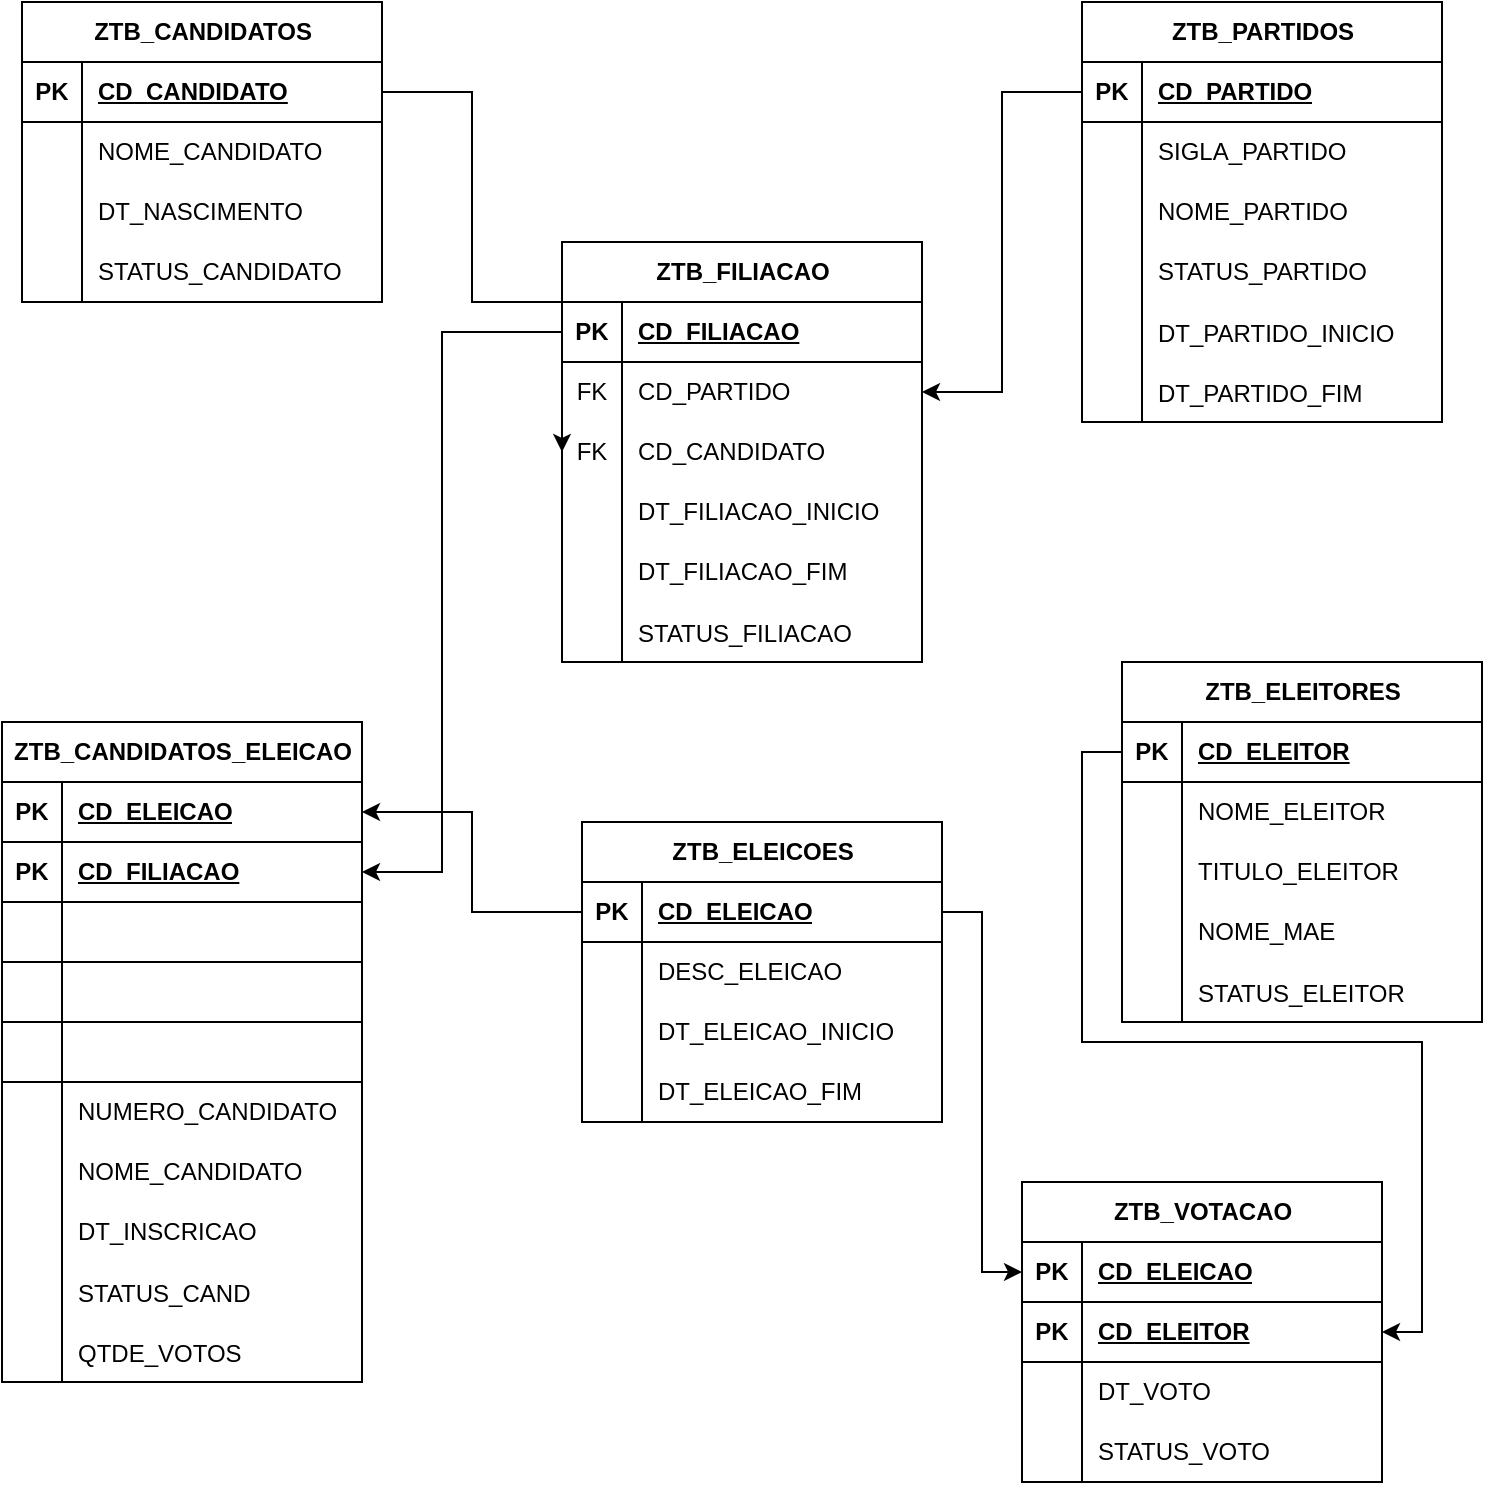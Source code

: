 <mxfile version="27.0.5">
  <diagram name="Página-1" id="LHLdbYDLwKnlRNUfdSUE">
    <mxGraphModel dx="1042" dy="527" grid="1" gridSize="10" guides="1" tooltips="1" connect="1" arrows="1" fold="1" page="1" pageScale="1" pageWidth="827" pageHeight="1169" math="0" shadow="0">
      <root>
        <mxCell id="0" />
        <mxCell id="1" parent="0" />
        <mxCell id="QNLO_LJFm2-wGWJ0qcla-3" value="ZTB_CANDIDATOS" style="shape=table;startSize=30;container=1;collapsible=1;childLayout=tableLayout;fixedRows=1;rowLines=0;fontStyle=1;align=center;resizeLast=1;html=1;" parent="1" vertex="1">
          <mxGeometry x="40" y="80" width="180" height="150" as="geometry" />
        </mxCell>
        <mxCell id="QNLO_LJFm2-wGWJ0qcla-4" value="" style="shape=tableRow;horizontal=0;startSize=0;swimlaneHead=0;swimlaneBody=0;fillColor=none;collapsible=0;dropTarget=0;points=[[0,0.5],[1,0.5]];portConstraint=eastwest;top=0;left=0;right=0;bottom=1;" parent="QNLO_LJFm2-wGWJ0qcla-3" vertex="1">
          <mxGeometry y="30" width="180" height="30" as="geometry" />
        </mxCell>
        <mxCell id="QNLO_LJFm2-wGWJ0qcla-5" value="PK" style="shape=partialRectangle;connectable=0;fillColor=none;top=0;left=0;bottom=0;right=0;fontStyle=1;overflow=hidden;whiteSpace=wrap;html=1;" parent="QNLO_LJFm2-wGWJ0qcla-4" vertex="1">
          <mxGeometry width="30" height="30" as="geometry">
            <mxRectangle width="30" height="30" as="alternateBounds" />
          </mxGeometry>
        </mxCell>
        <mxCell id="QNLO_LJFm2-wGWJ0qcla-6" value="CD_CANDIDATO" style="shape=partialRectangle;connectable=0;fillColor=none;top=0;left=0;bottom=0;right=0;align=left;spacingLeft=6;fontStyle=5;overflow=hidden;whiteSpace=wrap;html=1;" parent="QNLO_LJFm2-wGWJ0qcla-4" vertex="1">
          <mxGeometry x="30" width="150" height="30" as="geometry">
            <mxRectangle width="150" height="30" as="alternateBounds" />
          </mxGeometry>
        </mxCell>
        <mxCell id="QNLO_LJFm2-wGWJ0qcla-7" value="" style="shape=tableRow;horizontal=0;startSize=0;swimlaneHead=0;swimlaneBody=0;fillColor=none;collapsible=0;dropTarget=0;points=[[0,0.5],[1,0.5]];portConstraint=eastwest;top=0;left=0;right=0;bottom=0;" parent="QNLO_LJFm2-wGWJ0qcla-3" vertex="1">
          <mxGeometry y="60" width="180" height="30" as="geometry" />
        </mxCell>
        <mxCell id="QNLO_LJFm2-wGWJ0qcla-8" value="" style="shape=partialRectangle;connectable=0;fillColor=none;top=0;left=0;bottom=0;right=0;editable=1;overflow=hidden;whiteSpace=wrap;html=1;" parent="QNLO_LJFm2-wGWJ0qcla-7" vertex="1">
          <mxGeometry width="30" height="30" as="geometry">
            <mxRectangle width="30" height="30" as="alternateBounds" />
          </mxGeometry>
        </mxCell>
        <mxCell id="QNLO_LJFm2-wGWJ0qcla-9" value="NOME_CANDIDATO" style="shape=partialRectangle;connectable=0;fillColor=none;top=0;left=0;bottom=0;right=0;align=left;spacingLeft=6;overflow=hidden;whiteSpace=wrap;html=1;" parent="QNLO_LJFm2-wGWJ0qcla-7" vertex="1">
          <mxGeometry x="30" width="150" height="30" as="geometry">
            <mxRectangle width="150" height="30" as="alternateBounds" />
          </mxGeometry>
        </mxCell>
        <mxCell id="QNLO_LJFm2-wGWJ0qcla-10" value="" style="shape=tableRow;horizontal=0;startSize=0;swimlaneHead=0;swimlaneBody=0;fillColor=none;collapsible=0;dropTarget=0;points=[[0,0.5],[1,0.5]];portConstraint=eastwest;top=0;left=0;right=0;bottom=0;" parent="QNLO_LJFm2-wGWJ0qcla-3" vertex="1">
          <mxGeometry y="90" width="180" height="30" as="geometry" />
        </mxCell>
        <mxCell id="QNLO_LJFm2-wGWJ0qcla-11" value="" style="shape=partialRectangle;connectable=0;fillColor=none;top=0;left=0;bottom=0;right=0;editable=1;overflow=hidden;whiteSpace=wrap;html=1;" parent="QNLO_LJFm2-wGWJ0qcla-10" vertex="1">
          <mxGeometry width="30" height="30" as="geometry">
            <mxRectangle width="30" height="30" as="alternateBounds" />
          </mxGeometry>
        </mxCell>
        <mxCell id="QNLO_LJFm2-wGWJ0qcla-12" value="DT_NASCIMENTO" style="shape=partialRectangle;connectable=0;fillColor=none;top=0;left=0;bottom=0;right=0;align=left;spacingLeft=6;overflow=hidden;whiteSpace=wrap;html=1;" parent="QNLO_LJFm2-wGWJ0qcla-10" vertex="1">
          <mxGeometry x="30" width="150" height="30" as="geometry">
            <mxRectangle width="150" height="30" as="alternateBounds" />
          </mxGeometry>
        </mxCell>
        <mxCell id="QNLO_LJFm2-wGWJ0qcla-13" value="" style="shape=tableRow;horizontal=0;startSize=0;swimlaneHead=0;swimlaneBody=0;fillColor=none;collapsible=0;dropTarget=0;points=[[0,0.5],[1,0.5]];portConstraint=eastwest;top=0;left=0;right=0;bottom=0;" parent="QNLO_LJFm2-wGWJ0qcla-3" vertex="1">
          <mxGeometry y="120" width="180" height="30" as="geometry" />
        </mxCell>
        <mxCell id="QNLO_LJFm2-wGWJ0qcla-14" value="" style="shape=partialRectangle;connectable=0;fillColor=none;top=0;left=0;bottom=0;right=0;editable=1;overflow=hidden;whiteSpace=wrap;html=1;" parent="QNLO_LJFm2-wGWJ0qcla-13" vertex="1">
          <mxGeometry width="30" height="30" as="geometry">
            <mxRectangle width="30" height="30" as="alternateBounds" />
          </mxGeometry>
        </mxCell>
        <mxCell id="QNLO_LJFm2-wGWJ0qcla-15" value="STATUS_CANDIDATO" style="shape=partialRectangle;connectable=0;fillColor=none;top=0;left=0;bottom=0;right=0;align=left;spacingLeft=6;overflow=hidden;whiteSpace=wrap;html=1;" parent="QNLO_LJFm2-wGWJ0qcla-13" vertex="1">
          <mxGeometry x="30" width="150" height="30" as="geometry">
            <mxRectangle width="150" height="30" as="alternateBounds" />
          </mxGeometry>
        </mxCell>
        <mxCell id="QNLO_LJFm2-wGWJ0qcla-16" value="ZTB_PARTIDOS" style="shape=table;startSize=30;container=1;collapsible=1;childLayout=tableLayout;fixedRows=1;rowLines=0;fontStyle=1;align=center;resizeLast=1;html=1;" parent="1" vertex="1">
          <mxGeometry x="570" y="80" width="180" height="210" as="geometry" />
        </mxCell>
        <mxCell id="QNLO_LJFm2-wGWJ0qcla-17" value="" style="shape=tableRow;horizontal=0;startSize=0;swimlaneHead=0;swimlaneBody=0;fillColor=none;collapsible=0;dropTarget=0;points=[[0,0.5],[1,0.5]];portConstraint=eastwest;top=0;left=0;right=0;bottom=1;" parent="QNLO_LJFm2-wGWJ0qcla-16" vertex="1">
          <mxGeometry y="30" width="180" height="30" as="geometry" />
        </mxCell>
        <mxCell id="QNLO_LJFm2-wGWJ0qcla-18" value="PK" style="shape=partialRectangle;connectable=0;fillColor=none;top=0;left=0;bottom=0;right=0;fontStyle=1;overflow=hidden;whiteSpace=wrap;html=1;" parent="QNLO_LJFm2-wGWJ0qcla-17" vertex="1">
          <mxGeometry width="30" height="30" as="geometry">
            <mxRectangle width="30" height="30" as="alternateBounds" />
          </mxGeometry>
        </mxCell>
        <mxCell id="QNLO_LJFm2-wGWJ0qcla-19" value="CD_PARTIDO" style="shape=partialRectangle;connectable=0;fillColor=none;top=0;left=0;bottom=0;right=0;align=left;spacingLeft=6;fontStyle=5;overflow=hidden;whiteSpace=wrap;html=1;" parent="QNLO_LJFm2-wGWJ0qcla-17" vertex="1">
          <mxGeometry x="30" width="150" height="30" as="geometry">
            <mxRectangle width="150" height="30" as="alternateBounds" />
          </mxGeometry>
        </mxCell>
        <mxCell id="QNLO_LJFm2-wGWJ0qcla-20" value="" style="shape=tableRow;horizontal=0;startSize=0;swimlaneHead=0;swimlaneBody=0;fillColor=none;collapsible=0;dropTarget=0;points=[[0,0.5],[1,0.5]];portConstraint=eastwest;top=0;left=0;right=0;bottom=0;" parent="QNLO_LJFm2-wGWJ0qcla-16" vertex="1">
          <mxGeometry y="60" width="180" height="30" as="geometry" />
        </mxCell>
        <mxCell id="QNLO_LJFm2-wGWJ0qcla-21" value="" style="shape=partialRectangle;connectable=0;fillColor=none;top=0;left=0;bottom=0;right=0;editable=1;overflow=hidden;whiteSpace=wrap;html=1;" parent="QNLO_LJFm2-wGWJ0qcla-20" vertex="1">
          <mxGeometry width="30" height="30" as="geometry">
            <mxRectangle width="30" height="30" as="alternateBounds" />
          </mxGeometry>
        </mxCell>
        <mxCell id="QNLO_LJFm2-wGWJ0qcla-22" value="SIGLA_PARTIDO" style="shape=partialRectangle;connectable=0;fillColor=none;top=0;left=0;bottom=0;right=0;align=left;spacingLeft=6;overflow=hidden;whiteSpace=wrap;html=1;" parent="QNLO_LJFm2-wGWJ0qcla-20" vertex="1">
          <mxGeometry x="30" width="150" height="30" as="geometry">
            <mxRectangle width="150" height="30" as="alternateBounds" />
          </mxGeometry>
        </mxCell>
        <mxCell id="QNLO_LJFm2-wGWJ0qcla-23" value="" style="shape=tableRow;horizontal=0;startSize=0;swimlaneHead=0;swimlaneBody=0;fillColor=none;collapsible=0;dropTarget=0;points=[[0,0.5],[1,0.5]];portConstraint=eastwest;top=0;left=0;right=0;bottom=0;" parent="QNLO_LJFm2-wGWJ0qcla-16" vertex="1">
          <mxGeometry y="90" width="180" height="30" as="geometry" />
        </mxCell>
        <mxCell id="QNLO_LJFm2-wGWJ0qcla-24" value="" style="shape=partialRectangle;connectable=0;fillColor=none;top=0;left=0;bottom=0;right=0;editable=1;overflow=hidden;whiteSpace=wrap;html=1;" parent="QNLO_LJFm2-wGWJ0qcla-23" vertex="1">
          <mxGeometry width="30" height="30" as="geometry">
            <mxRectangle width="30" height="30" as="alternateBounds" />
          </mxGeometry>
        </mxCell>
        <mxCell id="QNLO_LJFm2-wGWJ0qcla-25" value="NOME_PARTIDO" style="shape=partialRectangle;connectable=0;fillColor=none;top=0;left=0;bottom=0;right=0;align=left;spacingLeft=6;overflow=hidden;whiteSpace=wrap;html=1;" parent="QNLO_LJFm2-wGWJ0qcla-23" vertex="1">
          <mxGeometry x="30" width="150" height="30" as="geometry">
            <mxRectangle width="150" height="30" as="alternateBounds" />
          </mxGeometry>
        </mxCell>
        <mxCell id="QNLO_LJFm2-wGWJ0qcla-26" value="" style="shape=tableRow;horizontal=0;startSize=0;swimlaneHead=0;swimlaneBody=0;fillColor=none;collapsible=0;dropTarget=0;points=[[0,0.5],[1,0.5]];portConstraint=eastwest;top=0;left=0;right=0;bottom=0;" parent="QNLO_LJFm2-wGWJ0qcla-16" vertex="1">
          <mxGeometry y="120" width="180" height="30" as="geometry" />
        </mxCell>
        <mxCell id="QNLO_LJFm2-wGWJ0qcla-27" value="" style="shape=partialRectangle;connectable=0;fillColor=none;top=0;left=0;bottom=0;right=0;editable=1;overflow=hidden;whiteSpace=wrap;html=1;" parent="QNLO_LJFm2-wGWJ0qcla-26" vertex="1">
          <mxGeometry width="30" height="30" as="geometry">
            <mxRectangle width="30" height="30" as="alternateBounds" />
          </mxGeometry>
        </mxCell>
        <mxCell id="QNLO_LJFm2-wGWJ0qcla-28" value="STATUS_PARTIDO" style="shape=partialRectangle;connectable=0;fillColor=none;top=0;left=0;bottom=0;right=0;align=left;spacingLeft=6;overflow=hidden;whiteSpace=wrap;html=1;" parent="QNLO_LJFm2-wGWJ0qcla-26" vertex="1">
          <mxGeometry x="30" width="150" height="30" as="geometry">
            <mxRectangle width="150" height="30" as="alternateBounds" />
          </mxGeometry>
        </mxCell>
        <mxCell id="QNLO_LJFm2-wGWJ0qcla-32" value="" style="shape=tableRow;horizontal=0;startSize=0;swimlaneHead=0;swimlaneBody=0;fillColor=none;collapsible=0;dropTarget=0;points=[[0,0.5],[1,0.5]];portConstraint=eastwest;top=0;left=0;right=0;bottom=0;" parent="QNLO_LJFm2-wGWJ0qcla-16" vertex="1">
          <mxGeometry y="150" width="180" height="30" as="geometry" />
        </mxCell>
        <mxCell id="QNLO_LJFm2-wGWJ0qcla-33" value="" style="shape=partialRectangle;connectable=0;fillColor=none;top=0;left=0;bottom=0;right=0;editable=1;overflow=hidden;" parent="QNLO_LJFm2-wGWJ0qcla-32" vertex="1">
          <mxGeometry width="30" height="30" as="geometry">
            <mxRectangle width="30" height="30" as="alternateBounds" />
          </mxGeometry>
        </mxCell>
        <mxCell id="QNLO_LJFm2-wGWJ0qcla-34" value="DT_PARTIDO_INICIO" style="shape=partialRectangle;connectable=0;fillColor=none;top=0;left=0;bottom=0;right=0;align=left;spacingLeft=6;overflow=hidden;" parent="QNLO_LJFm2-wGWJ0qcla-32" vertex="1">
          <mxGeometry x="30" width="150" height="30" as="geometry">
            <mxRectangle width="150" height="30" as="alternateBounds" />
          </mxGeometry>
        </mxCell>
        <mxCell id="QNLO_LJFm2-wGWJ0qcla-36" value="" style="shape=tableRow;horizontal=0;startSize=0;swimlaneHead=0;swimlaneBody=0;fillColor=none;collapsible=0;dropTarget=0;points=[[0,0.5],[1,0.5]];portConstraint=eastwest;top=0;left=0;right=0;bottom=0;" parent="QNLO_LJFm2-wGWJ0qcla-16" vertex="1">
          <mxGeometry y="180" width="180" height="30" as="geometry" />
        </mxCell>
        <mxCell id="QNLO_LJFm2-wGWJ0qcla-37" value="" style="shape=partialRectangle;connectable=0;fillColor=none;top=0;left=0;bottom=0;right=0;editable=1;overflow=hidden;" parent="QNLO_LJFm2-wGWJ0qcla-36" vertex="1">
          <mxGeometry width="30" height="30" as="geometry">
            <mxRectangle width="30" height="30" as="alternateBounds" />
          </mxGeometry>
        </mxCell>
        <mxCell id="QNLO_LJFm2-wGWJ0qcla-38" value="DT_PARTIDO_FIM" style="shape=partialRectangle;connectable=0;fillColor=none;top=0;left=0;bottom=0;right=0;align=left;spacingLeft=6;overflow=hidden;" parent="QNLO_LJFm2-wGWJ0qcla-36" vertex="1">
          <mxGeometry x="30" width="150" height="30" as="geometry">
            <mxRectangle width="150" height="30" as="alternateBounds" />
          </mxGeometry>
        </mxCell>
        <mxCell id="QNLO_LJFm2-wGWJ0qcla-39" value="ZTB_FILIACAO" style="shape=table;startSize=30;container=1;collapsible=1;childLayout=tableLayout;fixedRows=1;rowLines=0;fontStyle=1;align=center;resizeLast=1;html=1;" parent="1" vertex="1">
          <mxGeometry x="310" y="200" width="180" height="210" as="geometry" />
        </mxCell>
        <mxCell id="QNLO_LJFm2-wGWJ0qcla-40" value="" style="shape=tableRow;horizontal=0;startSize=0;swimlaneHead=0;swimlaneBody=0;fillColor=none;collapsible=0;dropTarget=0;points=[[0,0.5],[1,0.5]];portConstraint=eastwest;top=0;left=0;right=0;bottom=1;" parent="QNLO_LJFm2-wGWJ0qcla-39" vertex="1">
          <mxGeometry y="30" width="180" height="30" as="geometry" />
        </mxCell>
        <mxCell id="QNLO_LJFm2-wGWJ0qcla-41" value="PK" style="shape=partialRectangle;connectable=0;fillColor=none;top=0;left=0;bottom=0;right=0;fontStyle=1;overflow=hidden;whiteSpace=wrap;html=1;" parent="QNLO_LJFm2-wGWJ0qcla-40" vertex="1">
          <mxGeometry width="30" height="30" as="geometry">
            <mxRectangle width="30" height="30" as="alternateBounds" />
          </mxGeometry>
        </mxCell>
        <mxCell id="QNLO_LJFm2-wGWJ0qcla-42" value="CD_FILIACAO" style="shape=partialRectangle;connectable=0;fillColor=none;top=0;left=0;bottom=0;right=0;align=left;spacingLeft=6;fontStyle=5;overflow=hidden;whiteSpace=wrap;html=1;" parent="QNLO_LJFm2-wGWJ0qcla-40" vertex="1">
          <mxGeometry x="30" width="150" height="30" as="geometry">
            <mxRectangle width="150" height="30" as="alternateBounds" />
          </mxGeometry>
        </mxCell>
        <mxCell id="QNLO_LJFm2-wGWJ0qcla-57" value="" style="shape=tableRow;horizontal=0;startSize=0;swimlaneHead=0;swimlaneBody=0;fillColor=none;collapsible=0;dropTarget=0;points=[[0,0.5],[1,0.5]];portConstraint=eastwest;top=0;left=0;right=0;bottom=0;" parent="QNLO_LJFm2-wGWJ0qcla-39" vertex="1">
          <mxGeometry y="60" width="180" height="30" as="geometry" />
        </mxCell>
        <mxCell id="QNLO_LJFm2-wGWJ0qcla-58" value="FK" style="shape=partialRectangle;connectable=0;fillColor=none;top=0;left=0;bottom=0;right=0;fontStyle=0;overflow=hidden;whiteSpace=wrap;html=1;" parent="QNLO_LJFm2-wGWJ0qcla-57" vertex="1">
          <mxGeometry width="30" height="30" as="geometry">
            <mxRectangle width="30" height="30" as="alternateBounds" />
          </mxGeometry>
        </mxCell>
        <mxCell id="QNLO_LJFm2-wGWJ0qcla-59" value="CD_PARTIDO" style="shape=partialRectangle;connectable=0;fillColor=none;top=0;left=0;bottom=0;right=0;align=left;spacingLeft=6;fontStyle=0;overflow=hidden;whiteSpace=wrap;html=1;" parent="QNLO_LJFm2-wGWJ0qcla-57" vertex="1">
          <mxGeometry x="30" width="150" height="30" as="geometry">
            <mxRectangle width="150" height="30" as="alternateBounds" />
          </mxGeometry>
        </mxCell>
        <mxCell id="QNLO_LJFm2-wGWJ0qcla-60" value="" style="shape=tableRow;horizontal=0;startSize=0;swimlaneHead=0;swimlaneBody=0;fillColor=none;collapsible=0;dropTarget=0;points=[[0,0.5],[1,0.5]];portConstraint=eastwest;top=0;left=0;right=0;bottom=0;" parent="QNLO_LJFm2-wGWJ0qcla-39" vertex="1">
          <mxGeometry y="90" width="180" height="30" as="geometry" />
        </mxCell>
        <mxCell id="QNLO_LJFm2-wGWJ0qcla-61" value="FK" style="shape=partialRectangle;connectable=0;fillColor=none;top=0;left=0;bottom=0;right=0;fontStyle=0;overflow=hidden;whiteSpace=wrap;html=1;" parent="QNLO_LJFm2-wGWJ0qcla-60" vertex="1">
          <mxGeometry width="30" height="30" as="geometry">
            <mxRectangle width="30" height="30" as="alternateBounds" />
          </mxGeometry>
        </mxCell>
        <mxCell id="QNLO_LJFm2-wGWJ0qcla-62" value="CD_CANDIDATO" style="shape=partialRectangle;connectable=0;fillColor=none;top=0;left=0;bottom=0;right=0;align=left;spacingLeft=6;fontStyle=0;overflow=hidden;whiteSpace=wrap;html=1;" parent="QNLO_LJFm2-wGWJ0qcla-60" vertex="1">
          <mxGeometry x="30" width="150" height="30" as="geometry">
            <mxRectangle width="150" height="30" as="alternateBounds" />
          </mxGeometry>
        </mxCell>
        <mxCell id="QNLO_LJFm2-wGWJ0qcla-46" value="" style="shape=tableRow;horizontal=0;startSize=0;swimlaneHead=0;swimlaneBody=0;fillColor=none;collapsible=0;dropTarget=0;points=[[0,0.5],[1,0.5]];portConstraint=eastwest;top=0;left=0;right=0;bottom=0;" parent="QNLO_LJFm2-wGWJ0qcla-39" vertex="1">
          <mxGeometry y="120" width="180" height="30" as="geometry" />
        </mxCell>
        <mxCell id="QNLO_LJFm2-wGWJ0qcla-47" value="" style="shape=partialRectangle;connectable=0;fillColor=none;top=0;left=0;bottom=0;right=0;editable=1;overflow=hidden;whiteSpace=wrap;html=1;" parent="QNLO_LJFm2-wGWJ0qcla-46" vertex="1">
          <mxGeometry width="30" height="30" as="geometry">
            <mxRectangle width="30" height="30" as="alternateBounds" />
          </mxGeometry>
        </mxCell>
        <mxCell id="QNLO_LJFm2-wGWJ0qcla-48" value="DT_FILIACAO_INICIO" style="shape=partialRectangle;connectable=0;fillColor=none;top=0;left=0;bottom=0;right=0;align=left;spacingLeft=6;overflow=hidden;whiteSpace=wrap;html=1;" parent="QNLO_LJFm2-wGWJ0qcla-46" vertex="1">
          <mxGeometry x="30" width="150" height="30" as="geometry">
            <mxRectangle width="150" height="30" as="alternateBounds" />
          </mxGeometry>
        </mxCell>
        <mxCell id="QNLO_LJFm2-wGWJ0qcla-49" value="" style="shape=tableRow;horizontal=0;startSize=0;swimlaneHead=0;swimlaneBody=0;fillColor=none;collapsible=0;dropTarget=0;points=[[0,0.5],[1,0.5]];portConstraint=eastwest;top=0;left=0;right=0;bottom=0;" parent="QNLO_LJFm2-wGWJ0qcla-39" vertex="1">
          <mxGeometry y="150" width="180" height="30" as="geometry" />
        </mxCell>
        <mxCell id="QNLO_LJFm2-wGWJ0qcla-50" value="" style="shape=partialRectangle;connectable=0;fillColor=none;top=0;left=0;bottom=0;right=0;editable=1;overflow=hidden;whiteSpace=wrap;html=1;" parent="QNLO_LJFm2-wGWJ0qcla-49" vertex="1">
          <mxGeometry width="30" height="30" as="geometry">
            <mxRectangle width="30" height="30" as="alternateBounds" />
          </mxGeometry>
        </mxCell>
        <mxCell id="QNLO_LJFm2-wGWJ0qcla-51" value="DT_FILIACAO_FIM" style="shape=partialRectangle;connectable=0;fillColor=none;top=0;left=0;bottom=0;right=0;align=left;spacingLeft=6;overflow=hidden;whiteSpace=wrap;html=1;" parent="QNLO_LJFm2-wGWJ0qcla-49" vertex="1">
          <mxGeometry x="30" width="150" height="30" as="geometry">
            <mxRectangle width="150" height="30" as="alternateBounds" />
          </mxGeometry>
        </mxCell>
        <mxCell id="QNLO_LJFm2-wGWJ0qcla-67" value="" style="shape=tableRow;horizontal=0;startSize=0;swimlaneHead=0;swimlaneBody=0;fillColor=none;collapsible=0;dropTarget=0;points=[[0,0.5],[1,0.5]];portConstraint=eastwest;top=0;left=0;right=0;bottom=0;" parent="QNLO_LJFm2-wGWJ0qcla-39" vertex="1">
          <mxGeometry y="180" width="180" height="30" as="geometry" />
        </mxCell>
        <mxCell id="QNLO_LJFm2-wGWJ0qcla-68" value="" style="shape=partialRectangle;connectable=0;fillColor=none;top=0;left=0;bottom=0;right=0;editable=1;overflow=hidden;" parent="QNLO_LJFm2-wGWJ0qcla-67" vertex="1">
          <mxGeometry width="30" height="30" as="geometry">
            <mxRectangle width="30" height="30" as="alternateBounds" />
          </mxGeometry>
        </mxCell>
        <mxCell id="QNLO_LJFm2-wGWJ0qcla-69" value="STATUS_FILIACAO" style="shape=partialRectangle;connectable=0;fillColor=none;top=0;left=0;bottom=0;right=0;align=left;spacingLeft=6;overflow=hidden;" parent="QNLO_LJFm2-wGWJ0qcla-67" vertex="1">
          <mxGeometry x="30" width="150" height="30" as="geometry">
            <mxRectangle width="150" height="30" as="alternateBounds" />
          </mxGeometry>
        </mxCell>
        <mxCell id="Yocsdc2WakLaZkrF_-Ts-1" value="ZTB_ELEICOES" style="shape=table;startSize=30;container=1;collapsible=1;childLayout=tableLayout;fixedRows=1;rowLines=0;fontStyle=1;align=center;resizeLast=1;html=1;" parent="1" vertex="1">
          <mxGeometry x="320" y="490" width="180" height="150" as="geometry" />
        </mxCell>
        <mxCell id="Yocsdc2WakLaZkrF_-Ts-2" value="" style="shape=tableRow;horizontal=0;startSize=0;swimlaneHead=0;swimlaneBody=0;fillColor=none;collapsible=0;dropTarget=0;points=[[0,0.5],[1,0.5]];portConstraint=eastwest;top=0;left=0;right=0;bottom=1;" parent="Yocsdc2WakLaZkrF_-Ts-1" vertex="1">
          <mxGeometry y="30" width="180" height="30" as="geometry" />
        </mxCell>
        <mxCell id="Yocsdc2WakLaZkrF_-Ts-3" value="PK" style="shape=partialRectangle;connectable=0;fillColor=none;top=0;left=0;bottom=0;right=0;fontStyle=1;overflow=hidden;whiteSpace=wrap;html=1;" parent="Yocsdc2WakLaZkrF_-Ts-2" vertex="1">
          <mxGeometry width="30" height="30" as="geometry">
            <mxRectangle width="30" height="30" as="alternateBounds" />
          </mxGeometry>
        </mxCell>
        <mxCell id="Yocsdc2WakLaZkrF_-Ts-4" value="CD_ELEICAO" style="shape=partialRectangle;connectable=0;fillColor=none;top=0;left=0;bottom=0;right=0;align=left;spacingLeft=6;fontStyle=5;overflow=hidden;whiteSpace=wrap;html=1;" parent="Yocsdc2WakLaZkrF_-Ts-2" vertex="1">
          <mxGeometry x="30" width="150" height="30" as="geometry">
            <mxRectangle width="150" height="30" as="alternateBounds" />
          </mxGeometry>
        </mxCell>
        <mxCell id="Yocsdc2WakLaZkrF_-Ts-5" value="" style="shape=tableRow;horizontal=0;startSize=0;swimlaneHead=0;swimlaneBody=0;fillColor=none;collapsible=0;dropTarget=0;points=[[0,0.5],[1,0.5]];portConstraint=eastwest;top=0;left=0;right=0;bottom=0;" parent="Yocsdc2WakLaZkrF_-Ts-1" vertex="1">
          <mxGeometry y="60" width="180" height="30" as="geometry" />
        </mxCell>
        <mxCell id="Yocsdc2WakLaZkrF_-Ts-6" value="" style="shape=partialRectangle;connectable=0;fillColor=none;top=0;left=0;bottom=0;right=0;editable=1;overflow=hidden;whiteSpace=wrap;html=1;" parent="Yocsdc2WakLaZkrF_-Ts-5" vertex="1">
          <mxGeometry width="30" height="30" as="geometry">
            <mxRectangle width="30" height="30" as="alternateBounds" />
          </mxGeometry>
        </mxCell>
        <mxCell id="Yocsdc2WakLaZkrF_-Ts-7" value="DESC_ELEICAO" style="shape=partialRectangle;connectable=0;fillColor=none;top=0;left=0;bottom=0;right=0;align=left;spacingLeft=6;overflow=hidden;whiteSpace=wrap;html=1;" parent="Yocsdc2WakLaZkrF_-Ts-5" vertex="1">
          <mxGeometry x="30" width="150" height="30" as="geometry">
            <mxRectangle width="150" height="30" as="alternateBounds" />
          </mxGeometry>
        </mxCell>
        <mxCell id="Yocsdc2WakLaZkrF_-Ts-8" value="" style="shape=tableRow;horizontal=0;startSize=0;swimlaneHead=0;swimlaneBody=0;fillColor=none;collapsible=0;dropTarget=0;points=[[0,0.5],[1,0.5]];portConstraint=eastwest;top=0;left=0;right=0;bottom=0;" parent="Yocsdc2WakLaZkrF_-Ts-1" vertex="1">
          <mxGeometry y="90" width="180" height="30" as="geometry" />
        </mxCell>
        <mxCell id="Yocsdc2WakLaZkrF_-Ts-9" value="" style="shape=partialRectangle;connectable=0;fillColor=none;top=0;left=0;bottom=0;right=0;editable=1;overflow=hidden;whiteSpace=wrap;html=1;" parent="Yocsdc2WakLaZkrF_-Ts-8" vertex="1">
          <mxGeometry width="30" height="30" as="geometry">
            <mxRectangle width="30" height="30" as="alternateBounds" />
          </mxGeometry>
        </mxCell>
        <mxCell id="Yocsdc2WakLaZkrF_-Ts-10" value="DT_ELEICAO_INICIO" style="shape=partialRectangle;connectable=0;fillColor=none;top=0;left=0;bottom=0;right=0;align=left;spacingLeft=6;overflow=hidden;whiteSpace=wrap;html=1;" parent="Yocsdc2WakLaZkrF_-Ts-8" vertex="1">
          <mxGeometry x="30" width="150" height="30" as="geometry">
            <mxRectangle width="150" height="30" as="alternateBounds" />
          </mxGeometry>
        </mxCell>
        <mxCell id="Yocsdc2WakLaZkrF_-Ts-11" value="" style="shape=tableRow;horizontal=0;startSize=0;swimlaneHead=0;swimlaneBody=0;fillColor=none;collapsible=0;dropTarget=0;points=[[0,0.5],[1,0.5]];portConstraint=eastwest;top=0;left=0;right=0;bottom=0;" parent="Yocsdc2WakLaZkrF_-Ts-1" vertex="1">
          <mxGeometry y="120" width="180" height="30" as="geometry" />
        </mxCell>
        <mxCell id="Yocsdc2WakLaZkrF_-Ts-12" value="" style="shape=partialRectangle;connectable=0;fillColor=none;top=0;left=0;bottom=0;right=0;editable=1;overflow=hidden;whiteSpace=wrap;html=1;" parent="Yocsdc2WakLaZkrF_-Ts-11" vertex="1">
          <mxGeometry width="30" height="30" as="geometry">
            <mxRectangle width="30" height="30" as="alternateBounds" />
          </mxGeometry>
        </mxCell>
        <mxCell id="Yocsdc2WakLaZkrF_-Ts-13" value="DT_ELEICAO_FIM" style="shape=partialRectangle;connectable=0;fillColor=none;top=0;left=0;bottom=0;right=0;align=left;spacingLeft=6;overflow=hidden;whiteSpace=wrap;html=1;" parent="Yocsdc2WakLaZkrF_-Ts-11" vertex="1">
          <mxGeometry x="30" width="150" height="30" as="geometry">
            <mxRectangle width="150" height="30" as="alternateBounds" />
          </mxGeometry>
        </mxCell>
        <mxCell id="Yocsdc2WakLaZkrF_-Ts-14" value="ZTB_VOTACAO" style="shape=table;startSize=30;container=1;collapsible=1;childLayout=tableLayout;fixedRows=1;rowLines=0;fontStyle=1;align=center;resizeLast=1;html=1;" parent="1" vertex="1">
          <mxGeometry x="540" y="670" width="180" height="150" as="geometry" />
        </mxCell>
        <mxCell id="Yocsdc2WakLaZkrF_-Ts-15" value="" style="shape=tableRow;horizontal=0;startSize=0;swimlaneHead=0;swimlaneBody=0;fillColor=none;collapsible=0;dropTarget=0;points=[[0,0.5],[1,0.5]];portConstraint=eastwest;top=0;left=0;right=0;bottom=1;" parent="Yocsdc2WakLaZkrF_-Ts-14" vertex="1">
          <mxGeometry y="30" width="180" height="30" as="geometry" />
        </mxCell>
        <mxCell id="Yocsdc2WakLaZkrF_-Ts-16" value="PK" style="shape=partialRectangle;connectable=0;fillColor=none;top=0;left=0;bottom=0;right=0;fontStyle=1;overflow=hidden;whiteSpace=wrap;html=1;" parent="Yocsdc2WakLaZkrF_-Ts-15" vertex="1">
          <mxGeometry width="30" height="30" as="geometry">
            <mxRectangle width="30" height="30" as="alternateBounds" />
          </mxGeometry>
        </mxCell>
        <mxCell id="Yocsdc2WakLaZkrF_-Ts-17" value="CD_ELEICAO" style="shape=partialRectangle;connectable=0;fillColor=none;top=0;left=0;bottom=0;right=0;align=left;spacingLeft=6;fontStyle=5;overflow=hidden;whiteSpace=wrap;html=1;" parent="Yocsdc2WakLaZkrF_-Ts-15" vertex="1">
          <mxGeometry x="30" width="150" height="30" as="geometry">
            <mxRectangle width="150" height="30" as="alternateBounds" />
          </mxGeometry>
        </mxCell>
        <mxCell id="Yocsdc2WakLaZkrF_-Ts-33" value="" style="shape=tableRow;horizontal=0;startSize=0;swimlaneHead=0;swimlaneBody=0;fillColor=none;collapsible=0;dropTarget=0;points=[[0,0.5],[1,0.5]];portConstraint=eastwest;top=0;left=0;right=0;bottom=1;" parent="Yocsdc2WakLaZkrF_-Ts-14" vertex="1">
          <mxGeometry y="60" width="180" height="30" as="geometry" />
        </mxCell>
        <mxCell id="Yocsdc2WakLaZkrF_-Ts-34" value="PK" style="shape=partialRectangle;connectable=0;fillColor=none;top=0;left=0;bottom=0;right=0;fontStyle=1;overflow=hidden;whiteSpace=wrap;html=1;" parent="Yocsdc2WakLaZkrF_-Ts-33" vertex="1">
          <mxGeometry width="30" height="30" as="geometry">
            <mxRectangle width="30" height="30" as="alternateBounds" />
          </mxGeometry>
        </mxCell>
        <mxCell id="Yocsdc2WakLaZkrF_-Ts-35" value="CD_ELEITOR" style="shape=partialRectangle;connectable=0;fillColor=none;top=0;left=0;bottom=0;right=0;align=left;spacingLeft=6;fontStyle=5;overflow=hidden;whiteSpace=wrap;html=1;" parent="Yocsdc2WakLaZkrF_-Ts-33" vertex="1">
          <mxGeometry x="30" width="150" height="30" as="geometry">
            <mxRectangle width="150" height="30" as="alternateBounds" />
          </mxGeometry>
        </mxCell>
        <mxCell id="Yocsdc2WakLaZkrF_-Ts-18" value="" style="shape=tableRow;horizontal=0;startSize=0;swimlaneHead=0;swimlaneBody=0;fillColor=none;collapsible=0;dropTarget=0;points=[[0,0.5],[1,0.5]];portConstraint=eastwest;top=0;left=0;right=0;bottom=0;" parent="Yocsdc2WakLaZkrF_-Ts-14" vertex="1">
          <mxGeometry y="90" width="180" height="30" as="geometry" />
        </mxCell>
        <mxCell id="Yocsdc2WakLaZkrF_-Ts-19" value="" style="shape=partialRectangle;connectable=0;fillColor=none;top=0;left=0;bottom=0;right=0;editable=1;overflow=hidden;whiteSpace=wrap;html=1;" parent="Yocsdc2WakLaZkrF_-Ts-18" vertex="1">
          <mxGeometry width="30" height="30" as="geometry">
            <mxRectangle width="30" height="30" as="alternateBounds" />
          </mxGeometry>
        </mxCell>
        <mxCell id="Yocsdc2WakLaZkrF_-Ts-20" value="DT_VOTO" style="shape=partialRectangle;connectable=0;fillColor=none;top=0;left=0;bottom=0;right=0;align=left;spacingLeft=6;overflow=hidden;whiteSpace=wrap;html=1;" parent="Yocsdc2WakLaZkrF_-Ts-18" vertex="1">
          <mxGeometry x="30" width="150" height="30" as="geometry">
            <mxRectangle width="150" height="30" as="alternateBounds" />
          </mxGeometry>
        </mxCell>
        <mxCell id="Yocsdc2WakLaZkrF_-Ts-30" value="" style="shape=tableRow;horizontal=0;startSize=0;swimlaneHead=0;swimlaneBody=0;fillColor=none;collapsible=0;dropTarget=0;points=[[0,0.5],[1,0.5]];portConstraint=eastwest;top=0;left=0;right=0;bottom=0;" parent="Yocsdc2WakLaZkrF_-Ts-14" vertex="1">
          <mxGeometry y="120" width="180" height="30" as="geometry" />
        </mxCell>
        <mxCell id="Yocsdc2WakLaZkrF_-Ts-31" value="" style="shape=partialRectangle;connectable=0;fillColor=none;top=0;left=0;bottom=0;right=0;fontStyle=0;overflow=hidden;whiteSpace=wrap;html=1;" parent="Yocsdc2WakLaZkrF_-Ts-30" vertex="1">
          <mxGeometry width="30" height="30" as="geometry">
            <mxRectangle width="30" height="30" as="alternateBounds" />
          </mxGeometry>
        </mxCell>
        <mxCell id="Yocsdc2WakLaZkrF_-Ts-32" value="STATUS_VOTO" style="shape=partialRectangle;connectable=0;fillColor=none;top=0;left=0;bottom=0;right=0;align=left;spacingLeft=6;fontStyle=0;overflow=hidden;whiteSpace=wrap;html=1;" parent="Yocsdc2WakLaZkrF_-Ts-30" vertex="1">
          <mxGeometry x="30" width="150" height="30" as="geometry">
            <mxRectangle width="150" height="30" as="alternateBounds" />
          </mxGeometry>
        </mxCell>
        <mxCell id="Yocsdc2WakLaZkrF_-Ts-36" value="ZTB_ELEITORES" style="shape=table;startSize=30;container=1;collapsible=1;childLayout=tableLayout;fixedRows=1;rowLines=0;fontStyle=1;align=center;resizeLast=1;html=1;" parent="1" vertex="1">
          <mxGeometry x="590" y="410" width="180" height="180" as="geometry" />
        </mxCell>
        <mxCell id="Yocsdc2WakLaZkrF_-Ts-37" value="" style="shape=tableRow;horizontal=0;startSize=0;swimlaneHead=0;swimlaneBody=0;fillColor=none;collapsible=0;dropTarget=0;points=[[0,0.5],[1,0.5]];portConstraint=eastwest;top=0;left=0;right=0;bottom=1;" parent="Yocsdc2WakLaZkrF_-Ts-36" vertex="1">
          <mxGeometry y="30" width="180" height="30" as="geometry" />
        </mxCell>
        <mxCell id="Yocsdc2WakLaZkrF_-Ts-38" value="PK" style="shape=partialRectangle;connectable=0;fillColor=none;top=0;left=0;bottom=0;right=0;fontStyle=1;overflow=hidden;whiteSpace=wrap;html=1;" parent="Yocsdc2WakLaZkrF_-Ts-37" vertex="1">
          <mxGeometry width="30" height="30" as="geometry">
            <mxRectangle width="30" height="30" as="alternateBounds" />
          </mxGeometry>
        </mxCell>
        <mxCell id="Yocsdc2WakLaZkrF_-Ts-39" value="CD_ELEITOR" style="shape=partialRectangle;connectable=0;fillColor=none;top=0;left=0;bottom=0;right=0;align=left;spacingLeft=6;fontStyle=5;overflow=hidden;whiteSpace=wrap;html=1;" parent="Yocsdc2WakLaZkrF_-Ts-37" vertex="1">
          <mxGeometry x="30" width="150" height="30" as="geometry">
            <mxRectangle width="150" height="30" as="alternateBounds" />
          </mxGeometry>
        </mxCell>
        <mxCell id="Yocsdc2WakLaZkrF_-Ts-40" value="" style="shape=tableRow;horizontal=0;startSize=0;swimlaneHead=0;swimlaneBody=0;fillColor=none;collapsible=0;dropTarget=0;points=[[0,0.5],[1,0.5]];portConstraint=eastwest;top=0;left=0;right=0;bottom=0;" parent="Yocsdc2WakLaZkrF_-Ts-36" vertex="1">
          <mxGeometry y="60" width="180" height="30" as="geometry" />
        </mxCell>
        <mxCell id="Yocsdc2WakLaZkrF_-Ts-41" value="" style="shape=partialRectangle;connectable=0;fillColor=none;top=0;left=0;bottom=0;right=0;editable=1;overflow=hidden;whiteSpace=wrap;html=1;" parent="Yocsdc2WakLaZkrF_-Ts-40" vertex="1">
          <mxGeometry width="30" height="30" as="geometry">
            <mxRectangle width="30" height="30" as="alternateBounds" />
          </mxGeometry>
        </mxCell>
        <mxCell id="Yocsdc2WakLaZkrF_-Ts-42" value="NOME_ELEITOR" style="shape=partialRectangle;connectable=0;fillColor=none;top=0;left=0;bottom=0;right=0;align=left;spacingLeft=6;overflow=hidden;whiteSpace=wrap;html=1;" parent="Yocsdc2WakLaZkrF_-Ts-40" vertex="1">
          <mxGeometry x="30" width="150" height="30" as="geometry">
            <mxRectangle width="150" height="30" as="alternateBounds" />
          </mxGeometry>
        </mxCell>
        <mxCell id="Yocsdc2WakLaZkrF_-Ts-43" value="" style="shape=tableRow;horizontal=0;startSize=0;swimlaneHead=0;swimlaneBody=0;fillColor=none;collapsible=0;dropTarget=0;points=[[0,0.5],[1,0.5]];portConstraint=eastwest;top=0;left=0;right=0;bottom=0;" parent="Yocsdc2WakLaZkrF_-Ts-36" vertex="1">
          <mxGeometry y="90" width="180" height="30" as="geometry" />
        </mxCell>
        <mxCell id="Yocsdc2WakLaZkrF_-Ts-44" value="" style="shape=partialRectangle;connectable=0;fillColor=none;top=0;left=0;bottom=0;right=0;editable=1;overflow=hidden;whiteSpace=wrap;html=1;" parent="Yocsdc2WakLaZkrF_-Ts-43" vertex="1">
          <mxGeometry width="30" height="30" as="geometry">
            <mxRectangle width="30" height="30" as="alternateBounds" />
          </mxGeometry>
        </mxCell>
        <mxCell id="Yocsdc2WakLaZkrF_-Ts-45" value="TITULO_ELEITOR" style="shape=partialRectangle;connectable=0;fillColor=none;top=0;left=0;bottom=0;right=0;align=left;spacingLeft=6;overflow=hidden;whiteSpace=wrap;html=1;" parent="Yocsdc2WakLaZkrF_-Ts-43" vertex="1">
          <mxGeometry x="30" width="150" height="30" as="geometry">
            <mxRectangle width="150" height="30" as="alternateBounds" />
          </mxGeometry>
        </mxCell>
        <mxCell id="Yocsdc2WakLaZkrF_-Ts-46" value="" style="shape=tableRow;horizontal=0;startSize=0;swimlaneHead=0;swimlaneBody=0;fillColor=none;collapsible=0;dropTarget=0;points=[[0,0.5],[1,0.5]];portConstraint=eastwest;top=0;left=0;right=0;bottom=0;" parent="Yocsdc2WakLaZkrF_-Ts-36" vertex="1">
          <mxGeometry y="120" width="180" height="30" as="geometry" />
        </mxCell>
        <mxCell id="Yocsdc2WakLaZkrF_-Ts-47" value="" style="shape=partialRectangle;connectable=0;fillColor=none;top=0;left=0;bottom=0;right=0;editable=1;overflow=hidden;whiteSpace=wrap;html=1;" parent="Yocsdc2WakLaZkrF_-Ts-46" vertex="1">
          <mxGeometry width="30" height="30" as="geometry">
            <mxRectangle width="30" height="30" as="alternateBounds" />
          </mxGeometry>
        </mxCell>
        <mxCell id="Yocsdc2WakLaZkrF_-Ts-48" value="NOME_MAE" style="shape=partialRectangle;connectable=0;fillColor=none;top=0;left=0;bottom=0;right=0;align=left;spacingLeft=6;overflow=hidden;whiteSpace=wrap;html=1;" parent="Yocsdc2WakLaZkrF_-Ts-46" vertex="1">
          <mxGeometry x="30" width="150" height="30" as="geometry">
            <mxRectangle width="150" height="30" as="alternateBounds" />
          </mxGeometry>
        </mxCell>
        <mxCell id="Yocsdc2WakLaZkrF_-Ts-49" value="" style="shape=tableRow;horizontal=0;startSize=0;swimlaneHead=0;swimlaneBody=0;fillColor=none;collapsible=0;dropTarget=0;points=[[0,0.5],[1,0.5]];portConstraint=eastwest;top=0;left=0;right=0;bottom=0;" parent="Yocsdc2WakLaZkrF_-Ts-36" vertex="1">
          <mxGeometry y="150" width="180" height="30" as="geometry" />
        </mxCell>
        <mxCell id="Yocsdc2WakLaZkrF_-Ts-50" value="" style="shape=partialRectangle;connectable=0;fillColor=none;top=0;left=0;bottom=0;right=0;editable=1;overflow=hidden;" parent="Yocsdc2WakLaZkrF_-Ts-49" vertex="1">
          <mxGeometry width="30" height="30" as="geometry">
            <mxRectangle width="30" height="30" as="alternateBounds" />
          </mxGeometry>
        </mxCell>
        <mxCell id="Yocsdc2WakLaZkrF_-Ts-51" value="STATUS_ELEITOR" style="shape=partialRectangle;connectable=0;fillColor=none;top=0;left=0;bottom=0;right=0;align=left;spacingLeft=6;overflow=hidden;" parent="Yocsdc2WakLaZkrF_-Ts-49" vertex="1">
          <mxGeometry x="30" width="150" height="30" as="geometry">
            <mxRectangle width="150" height="30" as="alternateBounds" />
          </mxGeometry>
        </mxCell>
        <mxCell id="r7YgLIE2jSUf7Wr3GSK2-5" value="ZTB_CANDIDATOS_ELEICAO" style="shape=table;startSize=30;container=1;collapsible=1;childLayout=tableLayout;fixedRows=1;rowLines=0;fontStyle=1;align=center;resizeLast=1;html=1;" vertex="1" parent="1">
          <mxGeometry x="30" y="440" width="180" height="330" as="geometry" />
        </mxCell>
        <mxCell id="r7YgLIE2jSUf7Wr3GSK2-6" value="" style="shape=tableRow;horizontal=0;startSize=0;swimlaneHead=0;swimlaneBody=0;fillColor=none;collapsible=0;dropTarget=0;points=[[0,0.5],[1,0.5]];portConstraint=eastwest;top=0;left=0;right=0;bottom=1;" vertex="1" parent="r7YgLIE2jSUf7Wr3GSK2-5">
          <mxGeometry y="30" width="180" height="30" as="geometry" />
        </mxCell>
        <mxCell id="r7YgLIE2jSUf7Wr3GSK2-7" value="PK" style="shape=partialRectangle;connectable=0;fillColor=none;top=0;left=0;bottom=0;right=0;fontStyle=1;overflow=hidden;whiteSpace=wrap;html=1;" vertex="1" parent="r7YgLIE2jSUf7Wr3GSK2-6">
          <mxGeometry width="30" height="30" as="geometry">
            <mxRectangle width="30" height="30" as="alternateBounds" />
          </mxGeometry>
        </mxCell>
        <mxCell id="r7YgLIE2jSUf7Wr3GSK2-8" value="CD_ELEICAO" style="shape=partialRectangle;connectable=0;fillColor=none;top=0;left=0;bottom=0;right=0;align=left;spacingLeft=6;fontStyle=5;overflow=hidden;whiteSpace=wrap;html=1;" vertex="1" parent="r7YgLIE2jSUf7Wr3GSK2-6">
          <mxGeometry x="30" width="150" height="30" as="geometry">
            <mxRectangle width="150" height="30" as="alternateBounds" />
          </mxGeometry>
        </mxCell>
        <mxCell id="r7YgLIE2jSUf7Wr3GSK2-18" value="" style="shape=tableRow;horizontal=0;startSize=0;swimlaneHead=0;swimlaneBody=0;fillColor=none;collapsible=0;dropTarget=0;points=[[0,0.5],[1,0.5]];portConstraint=eastwest;top=0;left=0;right=0;bottom=1;" vertex="1" parent="r7YgLIE2jSUf7Wr3GSK2-5">
          <mxGeometry y="60" width="180" height="30" as="geometry" />
        </mxCell>
        <mxCell id="r7YgLIE2jSUf7Wr3GSK2-19" value="PK" style="shape=partialRectangle;connectable=0;fillColor=none;top=0;left=0;bottom=0;right=0;fontStyle=1;overflow=hidden;whiteSpace=wrap;html=1;" vertex="1" parent="r7YgLIE2jSUf7Wr3GSK2-18">
          <mxGeometry width="30" height="30" as="geometry">
            <mxRectangle width="30" height="30" as="alternateBounds" />
          </mxGeometry>
        </mxCell>
        <mxCell id="r7YgLIE2jSUf7Wr3GSK2-20" value="CD_FILIACAO" style="shape=partialRectangle;connectable=0;fillColor=none;top=0;left=0;bottom=0;right=0;align=left;spacingLeft=6;fontStyle=5;overflow=hidden;whiteSpace=wrap;html=1;" vertex="1" parent="r7YgLIE2jSUf7Wr3GSK2-18">
          <mxGeometry x="30" width="150" height="30" as="geometry">
            <mxRectangle width="150" height="30" as="alternateBounds" />
          </mxGeometry>
        </mxCell>
        <mxCell id="r7YgLIE2jSUf7Wr3GSK2-45" value="" style="shape=tableRow;horizontal=0;startSize=0;swimlaneHead=0;swimlaneBody=0;fillColor=none;collapsible=0;dropTarget=0;points=[[0,0.5],[1,0.5]];portConstraint=eastwest;top=0;left=0;right=0;bottom=1;" vertex="1" parent="r7YgLIE2jSUf7Wr3GSK2-5">
          <mxGeometry y="90" width="180" height="30" as="geometry" />
        </mxCell>
        <mxCell id="r7YgLIE2jSUf7Wr3GSK2-46" value="" style="shape=partialRectangle;connectable=0;fillColor=none;top=0;left=0;bottom=0;right=0;fontStyle=1;overflow=hidden;whiteSpace=wrap;html=1;" vertex="1" parent="r7YgLIE2jSUf7Wr3GSK2-45">
          <mxGeometry width="30" height="30" as="geometry">
            <mxRectangle width="30" height="30" as="alternateBounds" />
          </mxGeometry>
        </mxCell>
        <mxCell id="r7YgLIE2jSUf7Wr3GSK2-47" value="" style="shape=partialRectangle;connectable=0;fillColor=none;top=0;left=0;bottom=0;right=0;align=left;spacingLeft=6;fontStyle=5;overflow=hidden;whiteSpace=wrap;html=1;" vertex="1" parent="r7YgLIE2jSUf7Wr3GSK2-45">
          <mxGeometry x="30" width="150" height="30" as="geometry">
            <mxRectangle width="150" height="30" as="alternateBounds" />
          </mxGeometry>
        </mxCell>
        <mxCell id="r7YgLIE2jSUf7Wr3GSK2-42" value="" style="shape=tableRow;horizontal=0;startSize=0;swimlaneHead=0;swimlaneBody=0;fillColor=none;collapsible=0;dropTarget=0;points=[[0,0.5],[1,0.5]];portConstraint=eastwest;top=0;left=0;right=0;bottom=1;" vertex="1" parent="r7YgLIE2jSUf7Wr3GSK2-5">
          <mxGeometry y="120" width="180" height="30" as="geometry" />
        </mxCell>
        <mxCell id="r7YgLIE2jSUf7Wr3GSK2-43" value="" style="shape=partialRectangle;connectable=0;fillColor=none;top=0;left=0;bottom=0;right=0;fontStyle=1;overflow=hidden;whiteSpace=wrap;html=1;" vertex="1" parent="r7YgLIE2jSUf7Wr3GSK2-42">
          <mxGeometry width="30" height="30" as="geometry">
            <mxRectangle width="30" height="30" as="alternateBounds" />
          </mxGeometry>
        </mxCell>
        <mxCell id="r7YgLIE2jSUf7Wr3GSK2-44" value="" style="shape=partialRectangle;connectable=0;fillColor=none;top=0;left=0;bottom=0;right=0;align=left;spacingLeft=6;fontStyle=5;overflow=hidden;whiteSpace=wrap;html=1;" vertex="1" parent="r7YgLIE2jSUf7Wr3GSK2-42">
          <mxGeometry x="30" width="150" height="30" as="geometry">
            <mxRectangle width="150" height="30" as="alternateBounds" />
          </mxGeometry>
        </mxCell>
        <mxCell id="r7YgLIE2jSUf7Wr3GSK2-21" value="" style="shape=tableRow;horizontal=0;startSize=0;swimlaneHead=0;swimlaneBody=0;fillColor=none;collapsible=0;dropTarget=0;points=[[0,0.5],[1,0.5]];portConstraint=eastwest;top=0;left=0;right=0;bottom=1;" vertex="1" parent="r7YgLIE2jSUf7Wr3GSK2-5">
          <mxGeometry y="150" width="180" height="30" as="geometry" />
        </mxCell>
        <mxCell id="r7YgLIE2jSUf7Wr3GSK2-22" value="" style="shape=partialRectangle;connectable=0;fillColor=none;top=0;left=0;bottom=0;right=0;fontStyle=1;overflow=hidden;whiteSpace=wrap;html=1;" vertex="1" parent="r7YgLIE2jSUf7Wr3GSK2-21">
          <mxGeometry width="30" height="30" as="geometry">
            <mxRectangle width="30" height="30" as="alternateBounds" />
          </mxGeometry>
        </mxCell>
        <mxCell id="r7YgLIE2jSUf7Wr3GSK2-23" value="" style="shape=partialRectangle;connectable=0;fillColor=none;top=0;left=0;bottom=0;right=0;align=left;spacingLeft=6;fontStyle=5;overflow=hidden;whiteSpace=wrap;html=1;" vertex="1" parent="r7YgLIE2jSUf7Wr3GSK2-21">
          <mxGeometry x="30" width="150" height="30" as="geometry">
            <mxRectangle width="150" height="30" as="alternateBounds" />
          </mxGeometry>
        </mxCell>
        <mxCell id="r7YgLIE2jSUf7Wr3GSK2-9" value="" style="shape=tableRow;horizontal=0;startSize=0;swimlaneHead=0;swimlaneBody=0;fillColor=none;collapsible=0;dropTarget=0;points=[[0,0.5],[1,0.5]];portConstraint=eastwest;top=0;left=0;right=0;bottom=0;" vertex="1" parent="r7YgLIE2jSUf7Wr3GSK2-5">
          <mxGeometry y="180" width="180" height="30" as="geometry" />
        </mxCell>
        <mxCell id="r7YgLIE2jSUf7Wr3GSK2-10" value="" style="shape=partialRectangle;connectable=0;fillColor=none;top=0;left=0;bottom=0;right=0;editable=1;overflow=hidden;whiteSpace=wrap;html=1;" vertex="1" parent="r7YgLIE2jSUf7Wr3GSK2-9">
          <mxGeometry width="30" height="30" as="geometry">
            <mxRectangle width="30" height="30" as="alternateBounds" />
          </mxGeometry>
        </mxCell>
        <mxCell id="r7YgLIE2jSUf7Wr3GSK2-11" value="NUMERO_CANDIDATO" style="shape=partialRectangle;connectable=0;fillColor=none;top=0;left=0;bottom=0;right=0;align=left;spacingLeft=6;overflow=hidden;whiteSpace=wrap;html=1;" vertex="1" parent="r7YgLIE2jSUf7Wr3GSK2-9">
          <mxGeometry x="30" width="150" height="30" as="geometry">
            <mxRectangle width="150" height="30" as="alternateBounds" />
          </mxGeometry>
        </mxCell>
        <mxCell id="r7YgLIE2jSUf7Wr3GSK2-12" value="" style="shape=tableRow;horizontal=0;startSize=0;swimlaneHead=0;swimlaneBody=0;fillColor=none;collapsible=0;dropTarget=0;points=[[0,0.5],[1,0.5]];portConstraint=eastwest;top=0;left=0;right=0;bottom=0;" vertex="1" parent="r7YgLIE2jSUf7Wr3GSK2-5">
          <mxGeometry y="210" width="180" height="30" as="geometry" />
        </mxCell>
        <mxCell id="r7YgLIE2jSUf7Wr3GSK2-13" value="" style="shape=partialRectangle;connectable=0;fillColor=none;top=0;left=0;bottom=0;right=0;editable=1;overflow=hidden;whiteSpace=wrap;html=1;" vertex="1" parent="r7YgLIE2jSUf7Wr3GSK2-12">
          <mxGeometry width="30" height="30" as="geometry">
            <mxRectangle width="30" height="30" as="alternateBounds" />
          </mxGeometry>
        </mxCell>
        <mxCell id="r7YgLIE2jSUf7Wr3GSK2-14" value="NOME_CANDIDATO" style="shape=partialRectangle;connectable=0;fillColor=none;top=0;left=0;bottom=0;right=0;align=left;spacingLeft=6;overflow=hidden;whiteSpace=wrap;html=1;" vertex="1" parent="r7YgLIE2jSUf7Wr3GSK2-12">
          <mxGeometry x="30" width="150" height="30" as="geometry">
            <mxRectangle width="150" height="30" as="alternateBounds" />
          </mxGeometry>
        </mxCell>
        <mxCell id="r7YgLIE2jSUf7Wr3GSK2-15" value="" style="shape=tableRow;horizontal=0;startSize=0;swimlaneHead=0;swimlaneBody=0;fillColor=none;collapsible=0;dropTarget=0;points=[[0,0.5],[1,0.5]];portConstraint=eastwest;top=0;left=0;right=0;bottom=0;" vertex="1" parent="r7YgLIE2jSUf7Wr3GSK2-5">
          <mxGeometry y="240" width="180" height="30" as="geometry" />
        </mxCell>
        <mxCell id="r7YgLIE2jSUf7Wr3GSK2-16" value="" style="shape=partialRectangle;connectable=0;fillColor=none;top=0;left=0;bottom=0;right=0;editable=1;overflow=hidden;whiteSpace=wrap;html=1;" vertex="1" parent="r7YgLIE2jSUf7Wr3GSK2-15">
          <mxGeometry width="30" height="30" as="geometry">
            <mxRectangle width="30" height="30" as="alternateBounds" />
          </mxGeometry>
        </mxCell>
        <mxCell id="r7YgLIE2jSUf7Wr3GSK2-17" value="DT_INSCRICAO" style="shape=partialRectangle;connectable=0;fillColor=none;top=0;left=0;bottom=0;right=0;align=left;spacingLeft=6;overflow=hidden;whiteSpace=wrap;html=1;" vertex="1" parent="r7YgLIE2jSUf7Wr3GSK2-15">
          <mxGeometry x="30" width="150" height="30" as="geometry">
            <mxRectangle width="150" height="30" as="alternateBounds" />
          </mxGeometry>
        </mxCell>
        <mxCell id="r7YgLIE2jSUf7Wr3GSK2-24" value="" style="shape=tableRow;horizontal=0;startSize=0;swimlaneHead=0;swimlaneBody=0;fillColor=none;collapsible=0;dropTarget=0;points=[[0,0.5],[1,0.5]];portConstraint=eastwest;top=0;left=0;right=0;bottom=0;" vertex="1" parent="r7YgLIE2jSUf7Wr3GSK2-5">
          <mxGeometry y="270" width="180" height="30" as="geometry" />
        </mxCell>
        <mxCell id="r7YgLIE2jSUf7Wr3GSK2-25" value="" style="shape=partialRectangle;connectable=0;fillColor=none;top=0;left=0;bottom=0;right=0;editable=1;overflow=hidden;" vertex="1" parent="r7YgLIE2jSUf7Wr3GSK2-24">
          <mxGeometry width="30" height="30" as="geometry">
            <mxRectangle width="30" height="30" as="alternateBounds" />
          </mxGeometry>
        </mxCell>
        <mxCell id="r7YgLIE2jSUf7Wr3GSK2-26" value="STATUS_CAND" style="shape=partialRectangle;connectable=0;fillColor=none;top=0;left=0;bottom=0;right=0;align=left;spacingLeft=6;overflow=hidden;" vertex="1" parent="r7YgLIE2jSUf7Wr3GSK2-24">
          <mxGeometry x="30" width="150" height="30" as="geometry">
            <mxRectangle width="150" height="30" as="alternateBounds" />
          </mxGeometry>
        </mxCell>
        <mxCell id="r7YgLIE2jSUf7Wr3GSK2-30" value="" style="shape=tableRow;horizontal=0;startSize=0;swimlaneHead=0;swimlaneBody=0;fillColor=none;collapsible=0;dropTarget=0;points=[[0,0.5],[1,0.5]];portConstraint=eastwest;top=0;left=0;right=0;bottom=0;" vertex="1" parent="r7YgLIE2jSUf7Wr3GSK2-5">
          <mxGeometry y="300" width="180" height="30" as="geometry" />
        </mxCell>
        <mxCell id="r7YgLIE2jSUf7Wr3GSK2-31" value="" style="shape=partialRectangle;connectable=0;fillColor=none;top=0;left=0;bottom=0;right=0;editable=1;overflow=hidden;" vertex="1" parent="r7YgLIE2jSUf7Wr3GSK2-30">
          <mxGeometry width="30" height="30" as="geometry">
            <mxRectangle width="30" height="30" as="alternateBounds" />
          </mxGeometry>
        </mxCell>
        <mxCell id="r7YgLIE2jSUf7Wr3GSK2-32" value="QTDE_VOTOS" style="shape=partialRectangle;connectable=0;fillColor=none;top=0;left=0;bottom=0;right=0;align=left;spacingLeft=6;overflow=hidden;" vertex="1" parent="r7YgLIE2jSUf7Wr3GSK2-30">
          <mxGeometry x="30" width="150" height="30" as="geometry">
            <mxRectangle width="150" height="30" as="alternateBounds" />
          </mxGeometry>
        </mxCell>
        <mxCell id="r7YgLIE2jSUf7Wr3GSK2-36" style="edgeStyle=orthogonalEdgeStyle;rounded=0;orthogonalLoop=1;jettySize=auto;html=1;entryX=0;entryY=0.5;entryDx=0;entryDy=0;" edge="1" parent="1" source="QNLO_LJFm2-wGWJ0qcla-4" target="QNLO_LJFm2-wGWJ0qcla-60">
          <mxGeometry relative="1" as="geometry">
            <Array as="points">
              <mxPoint x="265" y="125" />
              <mxPoint x="265" y="230" />
              <mxPoint x="310" y="230" />
            </Array>
          </mxGeometry>
        </mxCell>
        <mxCell id="r7YgLIE2jSUf7Wr3GSK2-37" style="edgeStyle=orthogonalEdgeStyle;rounded=0;orthogonalLoop=1;jettySize=auto;html=1;" edge="1" parent="1" source="QNLO_LJFm2-wGWJ0qcla-17" target="QNLO_LJFm2-wGWJ0qcla-57">
          <mxGeometry relative="1" as="geometry" />
        </mxCell>
        <mxCell id="r7YgLIE2jSUf7Wr3GSK2-38" style="edgeStyle=orthogonalEdgeStyle;rounded=0;orthogonalLoop=1;jettySize=auto;html=1;entryX=1;entryY=0.5;entryDx=0;entryDy=0;" edge="1" parent="1" source="Yocsdc2WakLaZkrF_-Ts-2" target="r7YgLIE2jSUf7Wr3GSK2-6">
          <mxGeometry relative="1" as="geometry" />
        </mxCell>
        <mxCell id="r7YgLIE2jSUf7Wr3GSK2-39" style="edgeStyle=orthogonalEdgeStyle;rounded=0;orthogonalLoop=1;jettySize=auto;html=1;entryX=1;entryY=0.5;entryDx=0;entryDy=0;" edge="1" parent="1" source="QNLO_LJFm2-wGWJ0qcla-40" target="r7YgLIE2jSUf7Wr3GSK2-18">
          <mxGeometry relative="1" as="geometry">
            <Array as="points">
              <mxPoint x="250" y="245" />
              <mxPoint x="250" y="515" />
            </Array>
          </mxGeometry>
        </mxCell>
        <mxCell id="r7YgLIE2jSUf7Wr3GSK2-40" style="edgeStyle=orthogonalEdgeStyle;rounded=0;orthogonalLoop=1;jettySize=auto;html=1;entryX=0;entryY=0.5;entryDx=0;entryDy=0;" edge="1" parent="1" source="Yocsdc2WakLaZkrF_-Ts-2" target="Yocsdc2WakLaZkrF_-Ts-15">
          <mxGeometry relative="1" as="geometry" />
        </mxCell>
        <mxCell id="r7YgLIE2jSUf7Wr3GSK2-41" style="edgeStyle=orthogonalEdgeStyle;rounded=0;orthogonalLoop=1;jettySize=auto;html=1;entryX=1;entryY=0.5;entryDx=0;entryDy=0;" edge="1" parent="1" source="Yocsdc2WakLaZkrF_-Ts-37" target="Yocsdc2WakLaZkrF_-Ts-33">
          <mxGeometry relative="1" as="geometry" />
        </mxCell>
      </root>
    </mxGraphModel>
  </diagram>
</mxfile>
